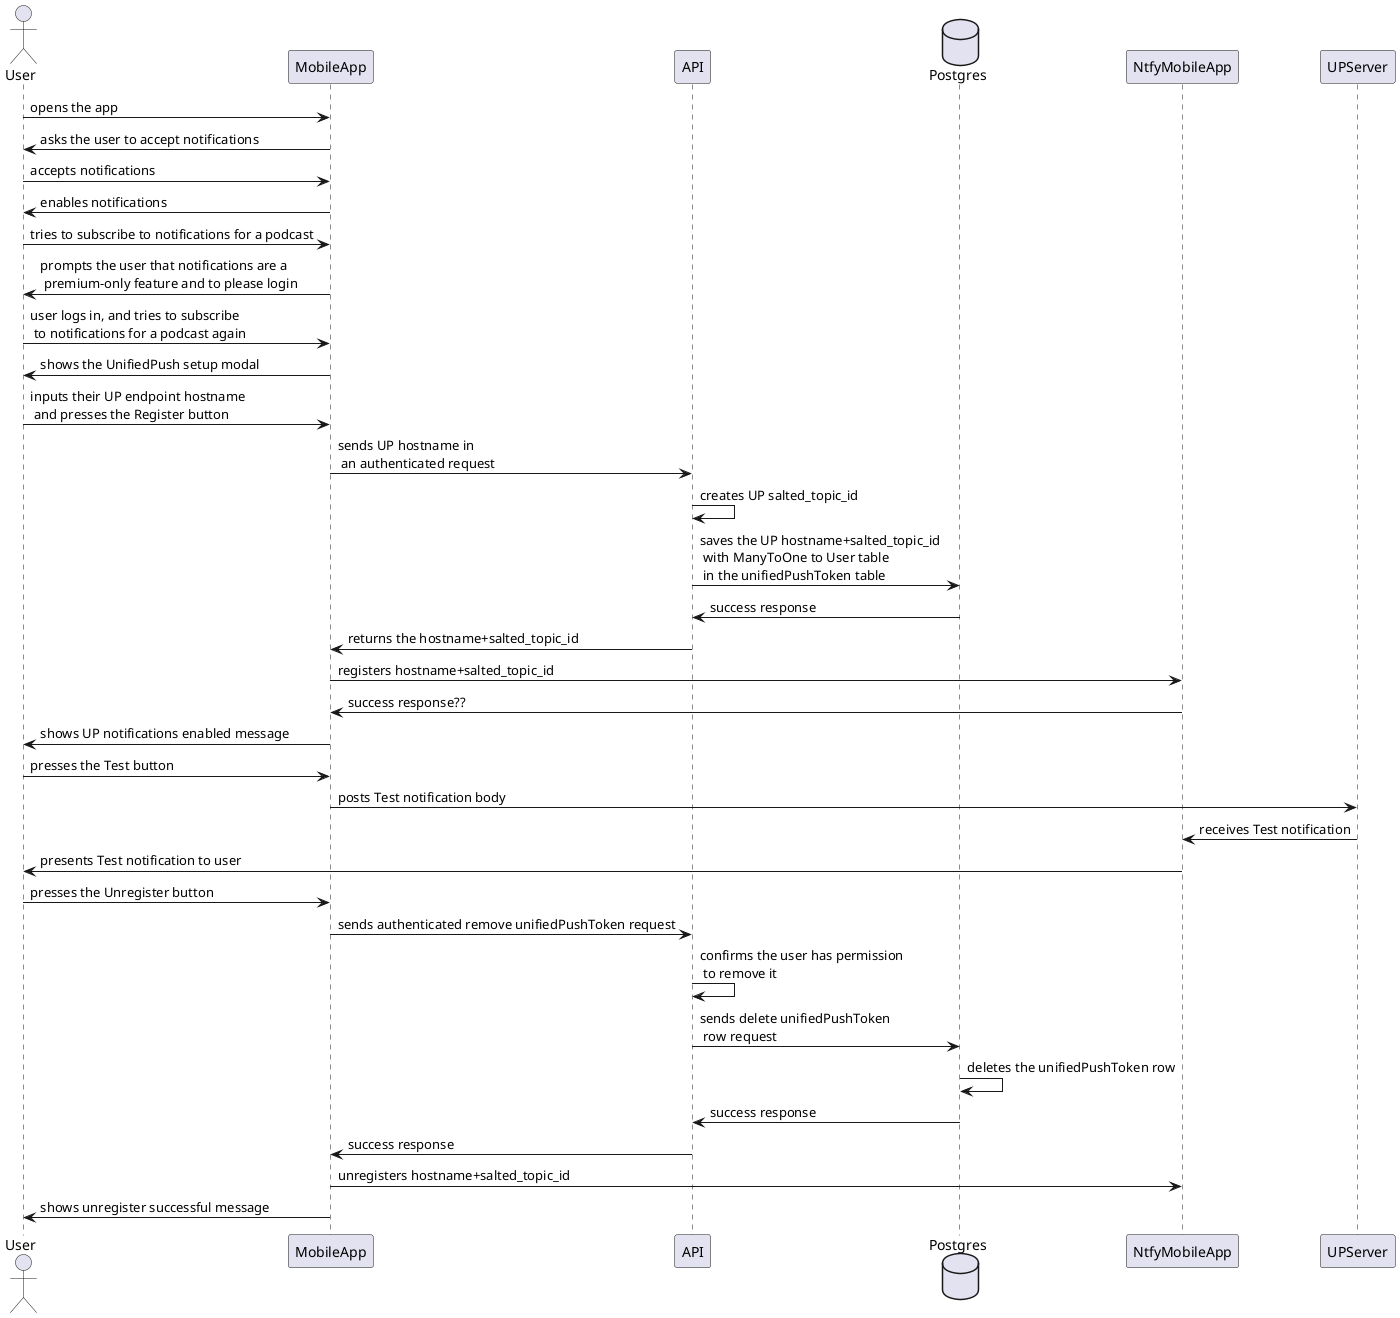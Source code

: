 @startuml unifiedpush00
actor User
participant MobileApp
participant API
database Postgres
participant NtfyMobileApp
participant UPServer

User -> MobileApp : opens the app
MobileApp -> User : asks the user to accept notifications
User -> MobileApp : accepts notifications
MobileApp -> User : enables notifications
User -> MobileApp : tries to subscribe to notifications for a podcast
MobileApp -> User : prompts the user that notifications are a \n premium-only feature and to please login
User -> MobileApp : user logs in, and tries to subscribe \n to notifications for a podcast again
MobileApp -> User : shows the UnifiedPush setup modal
User -> MobileApp : inputs their UP endpoint hostname \n and presses the Register button
MobileApp -> API : sends UP hostname in \n an authenticated request
API -> API : creates UP salted_topic_id
API -> Postgres : saves the UP hostname+salted_topic_id \n with ManyToOne to User table \n in the unifiedPushToken table
Postgres -> API : success response
API -> MobileApp : returns the hostname+salted_topic_id
MobileApp -> NtfyMobileApp : registers hostname+salted_topic_id
NtfyMobileApp -> MobileApp : success response??
MobileApp -> User : shows UP notifications enabled message
User -> MobileApp : presses the Test button
MobileApp -> UPServer : posts Test notification body
UPServer -> NtfyMobileApp : receives Test notification
NtfyMobileApp -> User : presents Test notification to user
User -> MobileApp : presses the Unregister button
MobileApp -> API : sends authenticated remove unifiedPushToken request
API -> API : confirms the user has permission \n to remove it
API -> Postgres : sends delete unifiedPushToken \n row request
Postgres -> Postgres : deletes the unifiedPushToken row
Postgres -> API : success response
API -> MobileApp : success response
MobileApp -> NtfyMobileApp : unregisters hostname+salted_topic_id
MobileApp -> User : shows unregister successful message

@enduml